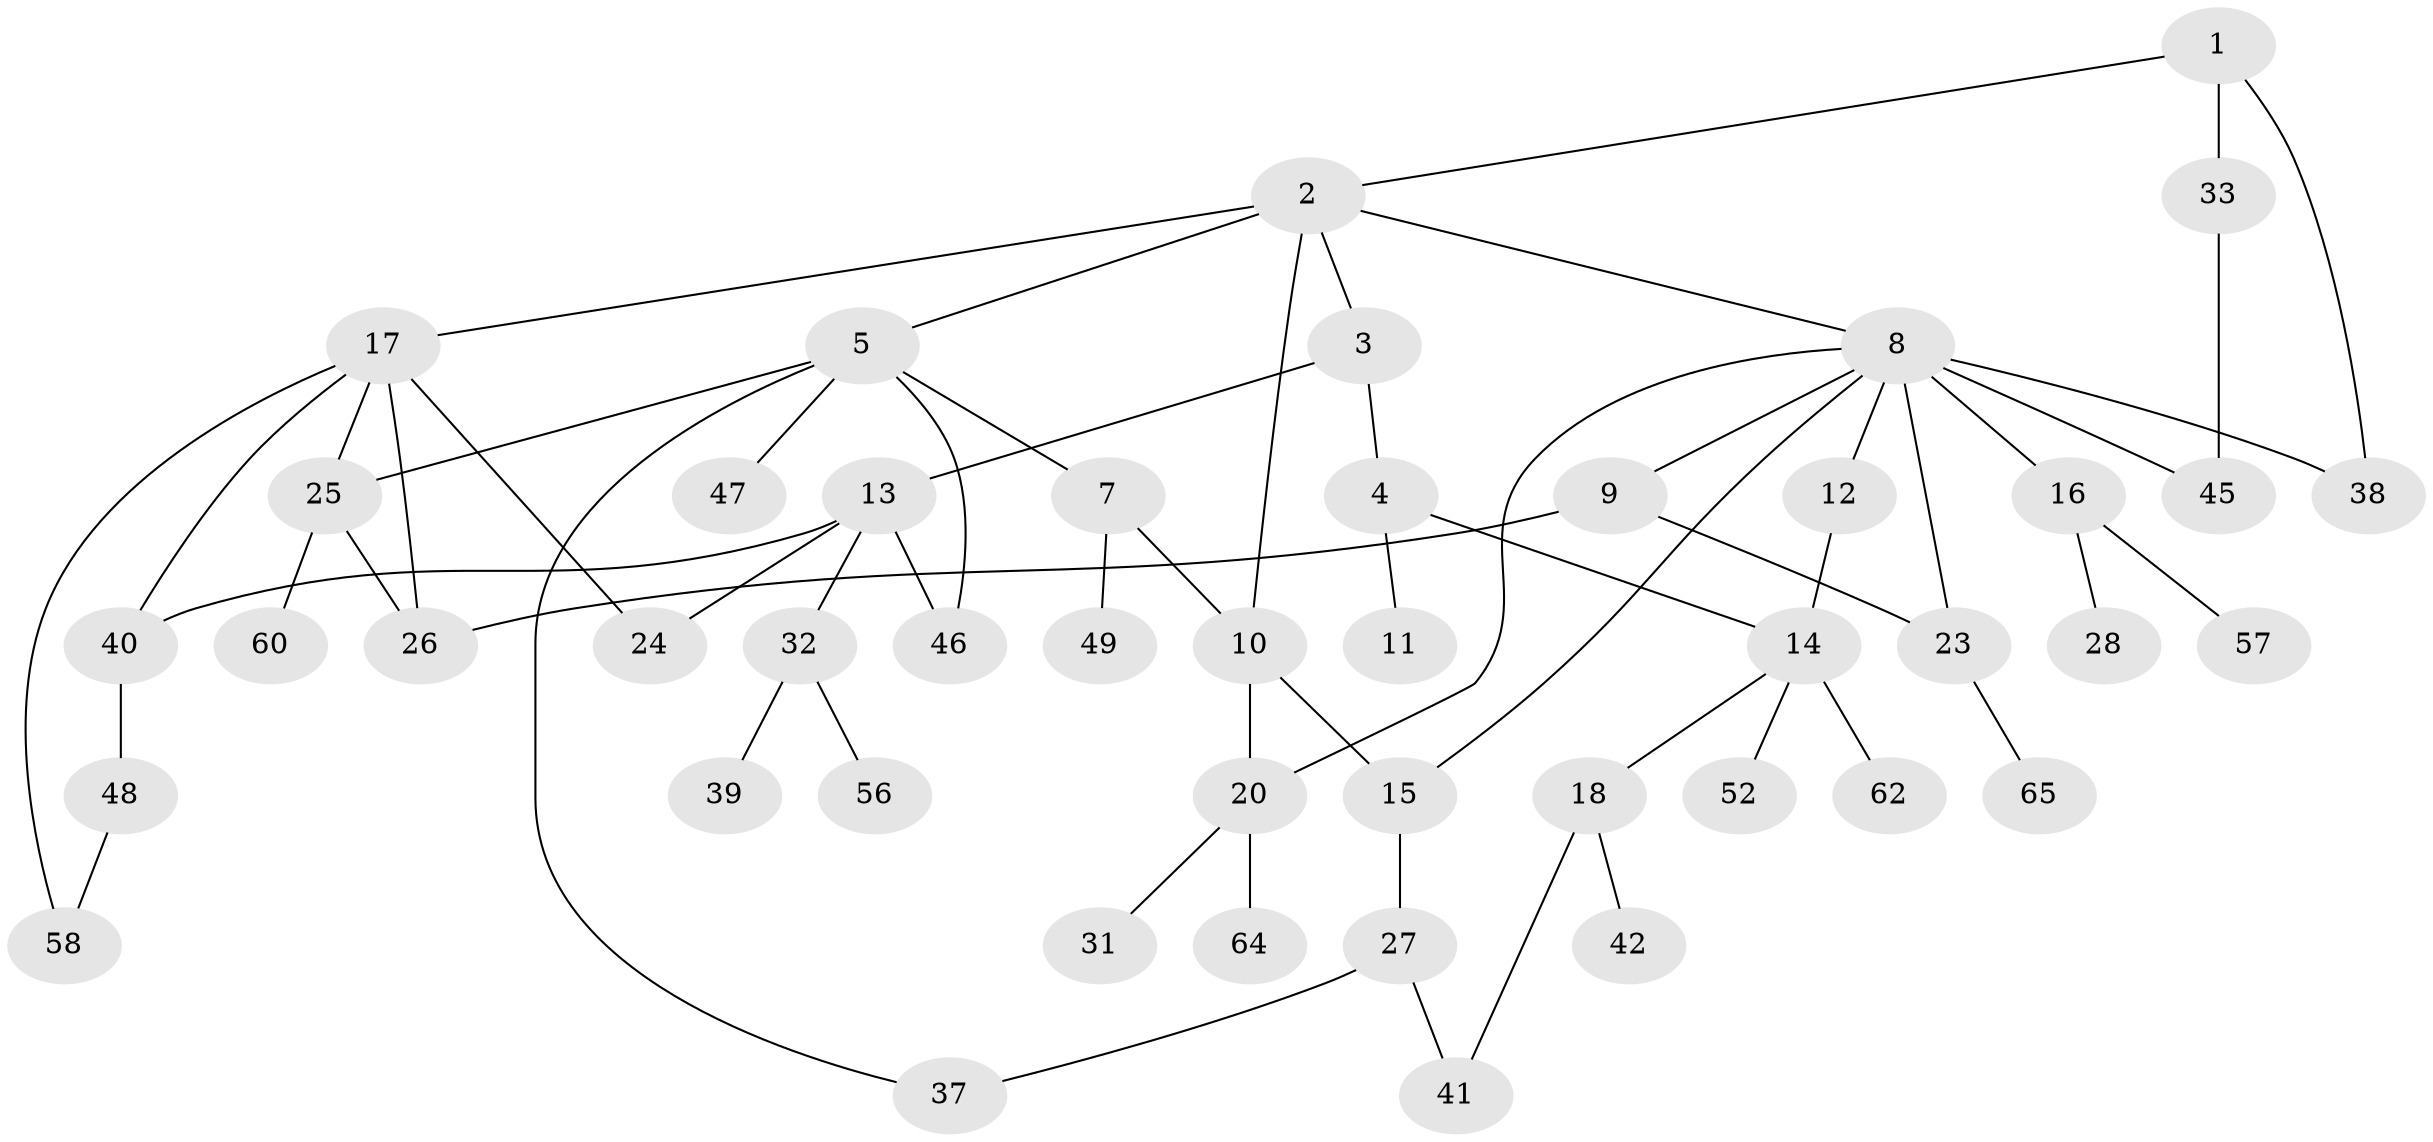 // original degree distribution, {3: 0.2835820895522388, 6: 0.029850746268656716, 2: 0.373134328358209, 9: 0.014925373134328358, 4: 0.029850746268656716, 5: 0.04477611940298507, 1: 0.22388059701492538}
// Generated by graph-tools (version 1.1) at 2025/10/02/27/25 16:10:54]
// undirected, 46 vertices, 61 edges
graph export_dot {
graph [start="1"]
  node [color=gray90,style=filled];
  1;
  2;
  3;
  4 [super="+6"];
  5 [super="+19"];
  7;
  8 [super="+29"];
  9;
  10 [super="+43"];
  11 [super="+21"];
  12;
  13 [super="+22"];
  14 [super="+44"];
  15 [super="+59"];
  16;
  17 [super="+34"];
  18;
  20 [super="+30"];
  23;
  24 [super="+53"];
  25;
  26 [super="+50"];
  27 [super="+55"];
  28;
  31 [super="+36"];
  32 [super="+35"];
  33 [super="+61"];
  37;
  38 [super="+51"];
  39;
  40 [super="+66"];
  41 [super="+54"];
  42;
  45 [super="+67"];
  46;
  47;
  48;
  49;
  52;
  56 [super="+63"];
  57;
  58;
  60;
  62;
  64;
  65;
  1 -- 2;
  1 -- 33;
  1 -- 38;
  2 -- 3;
  2 -- 5;
  2 -- 8;
  2 -- 10;
  2 -- 17;
  3 -- 4;
  3 -- 13;
  4 -- 11;
  4 -- 14;
  5 -- 7;
  5 -- 37;
  5 -- 25;
  5 -- 46;
  5 -- 47;
  7 -- 49;
  7 -- 10;
  8 -- 9;
  8 -- 12;
  8 -- 15;
  8 -- 16;
  8 -- 23;
  8 -- 45 [weight=2];
  8 -- 20;
  8 -- 38;
  9 -- 23;
  9 -- 26;
  10 -- 20;
  10 -- 15;
  12 -- 14;
  13 -- 32;
  13 -- 40;
  13 -- 46;
  13 -- 24;
  14 -- 18;
  14 -- 52;
  14 -- 62;
  15 -- 27;
  16 -- 28;
  16 -- 57;
  17 -- 58;
  17 -- 25;
  17 -- 26;
  17 -- 24;
  17 -- 40;
  18 -- 41;
  18 -- 42;
  20 -- 64;
  20 -- 31;
  23 -- 65;
  25 -- 26;
  25 -- 60;
  27 -- 37;
  27 -- 41;
  32 -- 56;
  32 -- 39;
  33 -- 45;
  40 -- 48;
  48 -- 58;
}
